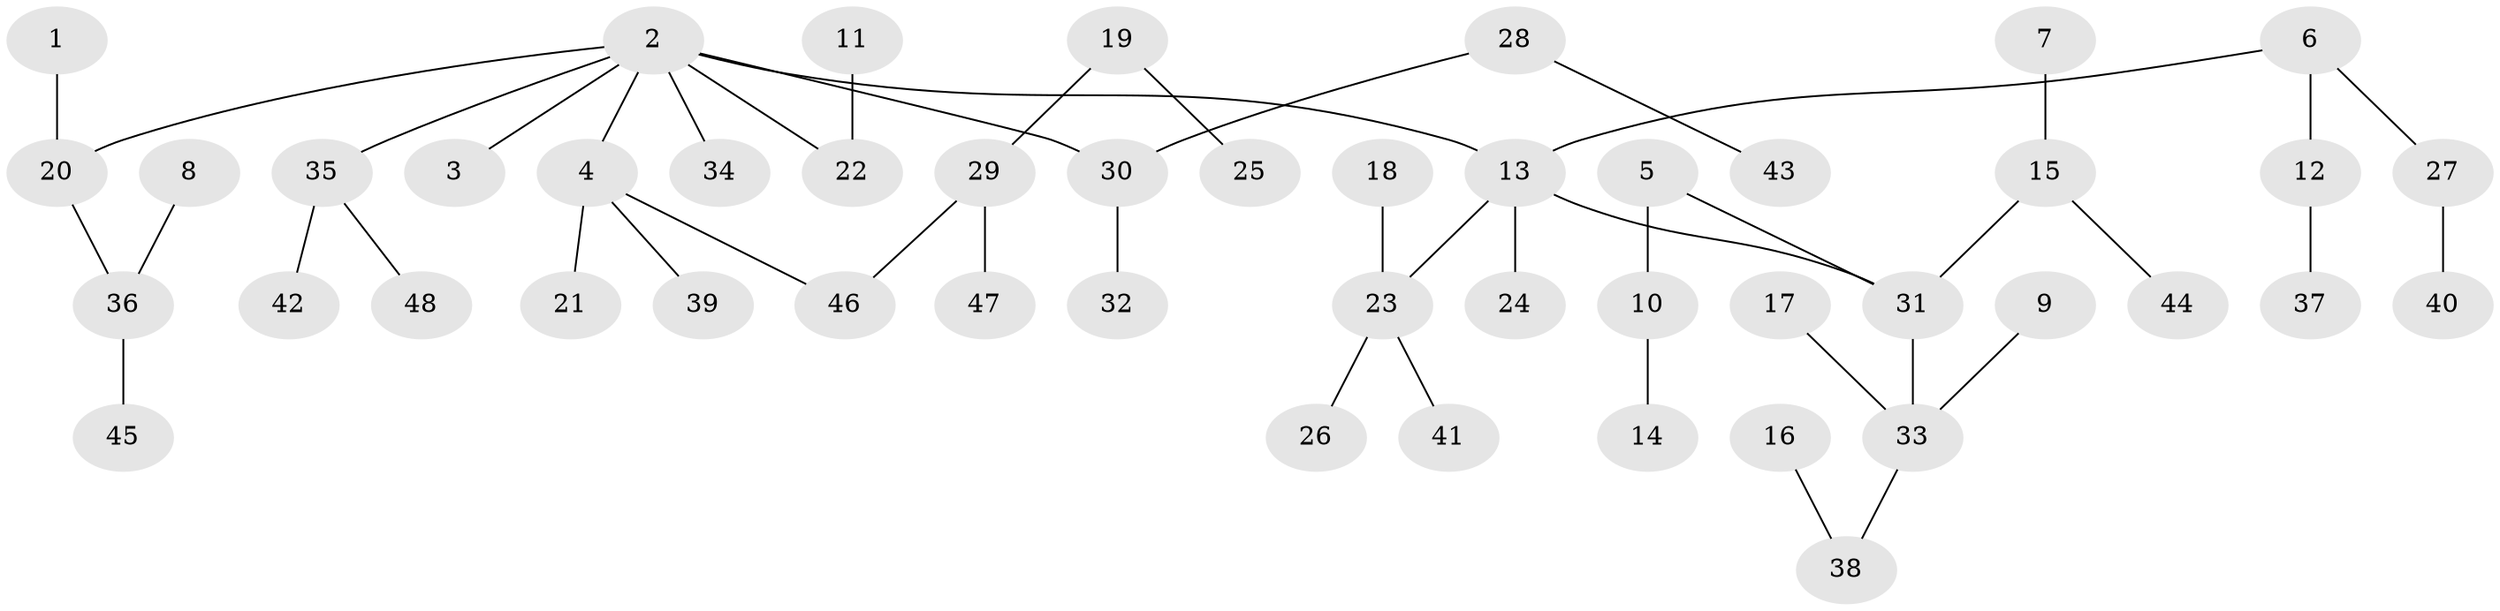 // original degree distribution, {4: 0.07291666666666667, 7: 0.010416666666666666, 2: 0.28125, 1: 0.4791666666666667, 3: 0.11458333333333333, 6: 0.020833333333333332, 5: 0.020833333333333332}
// Generated by graph-tools (version 1.1) at 2025/26/03/09/25 03:26:27]
// undirected, 48 vertices, 47 edges
graph export_dot {
graph [start="1"]
  node [color=gray90,style=filled];
  1;
  2;
  3;
  4;
  5;
  6;
  7;
  8;
  9;
  10;
  11;
  12;
  13;
  14;
  15;
  16;
  17;
  18;
  19;
  20;
  21;
  22;
  23;
  24;
  25;
  26;
  27;
  28;
  29;
  30;
  31;
  32;
  33;
  34;
  35;
  36;
  37;
  38;
  39;
  40;
  41;
  42;
  43;
  44;
  45;
  46;
  47;
  48;
  1 -- 20 [weight=1.0];
  2 -- 3 [weight=1.0];
  2 -- 4 [weight=1.0];
  2 -- 13 [weight=1.0];
  2 -- 20 [weight=1.0];
  2 -- 22 [weight=1.0];
  2 -- 30 [weight=1.0];
  2 -- 34 [weight=1.0];
  2 -- 35 [weight=1.0];
  4 -- 21 [weight=1.0];
  4 -- 39 [weight=1.0];
  4 -- 46 [weight=1.0];
  5 -- 10 [weight=1.0];
  5 -- 31 [weight=1.0];
  6 -- 12 [weight=1.0];
  6 -- 13 [weight=1.0];
  6 -- 27 [weight=1.0];
  7 -- 15 [weight=1.0];
  8 -- 36 [weight=1.0];
  9 -- 33 [weight=1.0];
  10 -- 14 [weight=1.0];
  11 -- 22 [weight=1.0];
  12 -- 37 [weight=1.0];
  13 -- 23 [weight=1.0];
  13 -- 24 [weight=1.0];
  13 -- 31 [weight=1.0];
  15 -- 31 [weight=1.0];
  15 -- 44 [weight=1.0];
  16 -- 38 [weight=1.0];
  17 -- 33 [weight=1.0];
  18 -- 23 [weight=1.0];
  19 -- 25 [weight=1.0];
  19 -- 29 [weight=1.0];
  20 -- 36 [weight=1.0];
  23 -- 26 [weight=1.0];
  23 -- 41 [weight=1.0];
  27 -- 40 [weight=1.0];
  28 -- 30 [weight=1.0];
  28 -- 43 [weight=1.0];
  29 -- 46 [weight=1.0];
  29 -- 47 [weight=1.0];
  30 -- 32 [weight=1.0];
  31 -- 33 [weight=1.0];
  33 -- 38 [weight=1.0];
  35 -- 42 [weight=1.0];
  35 -- 48 [weight=1.0];
  36 -- 45 [weight=1.0];
}
